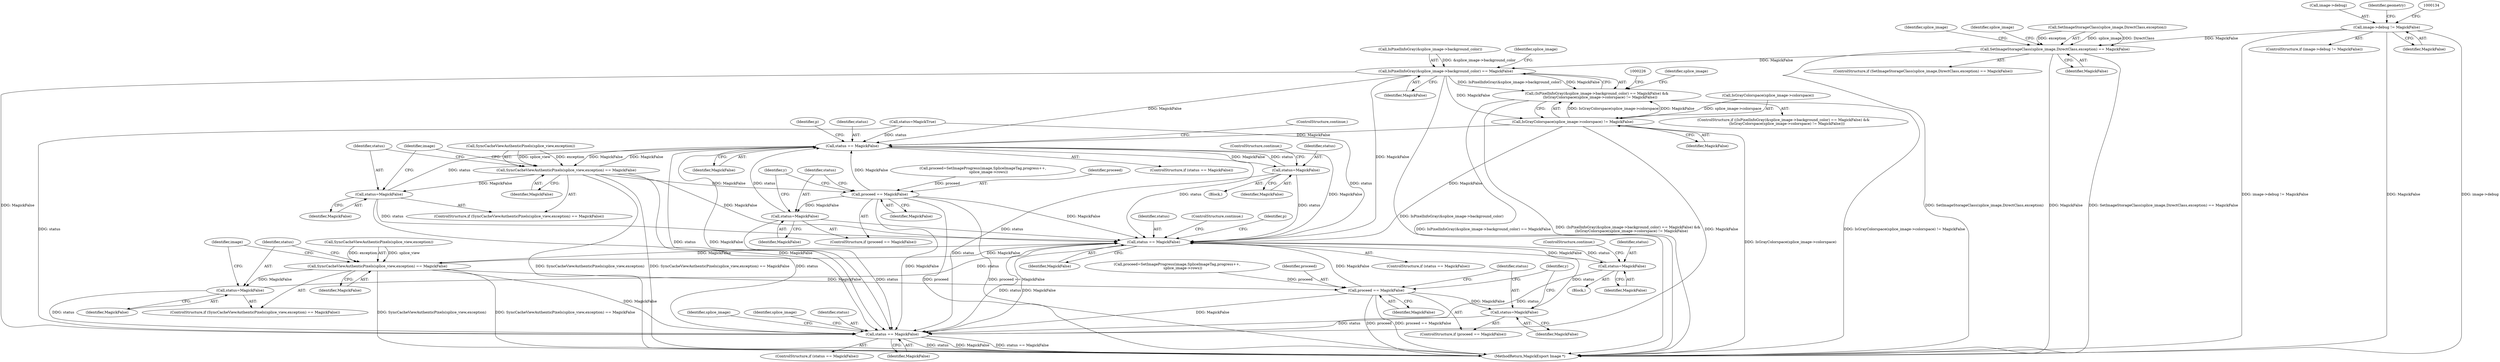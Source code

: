 digraph "0_ImageMagick_7b1cf5784b5bcd85aa9293ecf56769f68c037231@pointer" {
"1000128" [label="(Call,image->debug != MagickFalse)"];
"1000195" [label="(Call,SetImageStorageClass(splice_image,DirectClass,exception) == MagickFalse)"];
"1000212" [label="(Call,IsPixelInfoGray(&splice_image->background_color) == MagickFalse)"];
"1000211" [label="(Call,(IsPixelInfoGray(&splice_image->background_color) == MagickFalse) &&\n      (IsGrayColorspace(splice_image->colorspace) != MagickFalse))"];
"1000219" [label="(Call,IsGrayColorspace(splice_image->colorspace) != MagickFalse)"];
"1000443" [label="(Call,status == MagickFalse)"];
"1000482" [label="(Call,status=MagickFalse)"];
"1000787" [label="(Call,status == MagickFalse)"];
"1000845" [label="(Call,status=MagickFalse)"];
"1001133" [label="(Call,status == MagickFalse)"];
"1001089" [label="(Call,SyncCacheViewAuthenticPixels(splice_view,exception) == MagickFalse)"];
"1001094" [label="(Call,status=MagickFalse)"];
"1001118" [label="(Call,proceed == MagickFalse)"];
"1001121" [label="(Call,status=MagickFalse)"];
"1000726" [label="(Call,SyncCacheViewAuthenticPixels(splice_view,exception) == MagickFalse)"];
"1000731" [label="(Call,status=MagickFalse)"];
"1000755" [label="(Call,proceed == MagickFalse)"];
"1000758" [label="(Call,status=MagickFalse)"];
"1001142" [label="(MethodReturn,MagickExport Image *)"];
"1000219" [label="(Call,IsGrayColorspace(splice_image->colorspace) != MagickFalse)"];
"1000481" [label="(Block,)"];
"1000129" [label="(Call,image->debug)"];
"1000211" [label="(Call,(IsPixelInfoGray(&splice_image->background_color) == MagickFalse) &&\n      (IsGrayColorspace(splice_image->colorspace) != MagickFalse))"];
"1000744" [label="(Call,proceed=SetImageProgress(image,SpliceImageTag,progress++,\n          splice_image->rows))"];
"1000484" [label="(Identifier,MagickFalse)"];
"1000216" [label="(Identifier,splice_image)"];
"1001088" [label="(ControlStructure,if (SyncCacheViewAuthenticPixels(splice_view,exception) == MagickFalse))"];
"1000756" [label="(Identifier,proceed)"];
"1000132" [label="(Identifier,MagickFalse)"];
"1001123" [label="(Identifier,MagickFalse)"];
"1000224" [label="(Identifier,MagickFalse)"];
"1000210" [label="(ControlStructure,if ((IsPixelInfoGray(&splice_image->background_color) == MagickFalse) &&\n      (IsGrayColorspace(splice_image->colorspace) != MagickFalse)))"];
"1000448" [label="(Identifier,p)"];
"1000758" [label="(Call,status=MagickFalse)"];
"1000757" [label="(Identifier,MagickFalse)"];
"1000128" [label="(Call,image->debug != MagickFalse)"];
"1000755" [label="(Call,proceed == MagickFalse)"];
"1000485" [label="(ControlStructure,continue;)"];
"1000786" [label="(ControlStructure,if (status == MagickFalse))"];
"1000444" [label="(Identifier,status)"];
"1000483" [label="(Identifier,status)"];
"1000787" [label="(Call,status == MagickFalse)"];
"1001117" [label="(ControlStructure,if (proceed == MagickFalse))"];
"1000195" [label="(Call,SetImageStorageClass(splice_image,DirectClass,exception) == MagickFalse)"];
"1000732" [label="(Identifier,status)"];
"1000788" [label="(Identifier,status)"];
"1000725" [label="(ControlStructure,if (SyncCacheViewAuthenticPixels(splice_view,exception) == MagickFalse))"];
"1000781" [label="(Identifier,y)"];
"1000790" [label="(ControlStructure,continue;)"];
"1000731" [label="(Call,status=MagickFalse)"];
"1001137" [label="(Identifier,splice_image)"];
"1001119" [label="(Identifier,proceed)"];
"1001107" [label="(Call,proceed=SetImageProgress(image,SpliceImageTag,progress++,\n          splice_image->rows))"];
"1000760" [label="(Identifier,MagickFalse)"];
"1000212" [label="(Call,IsPixelInfoGray(&splice_image->background_color) == MagickFalse)"];
"1000847" [label="(Identifier,MagickFalse)"];
"1000754" [label="(ControlStructure,if (proceed == MagickFalse))"];
"1000727" [label="(Call,SyncCacheViewAuthenticPixels(splice_view,exception))"];
"1000737" [label="(Identifier,image)"];
"1001095" [label="(Identifier,status)"];
"1000726" [label="(Call,SyncCacheViewAuthenticPixels(splice_view,exception) == MagickFalse)"];
"1000445" [label="(Identifier,MagickFalse)"];
"1000194" [label="(ControlStructure,if (SetImageStorageClass(splice_image,DirectClass,exception) == MagickFalse))"];
"1001135" [label="(Identifier,MagickFalse)"];
"1001141" [label="(Identifier,splice_image)"];
"1000759" [label="(Identifier,status)"];
"1001133" [label="(Call,status == MagickFalse)"];
"1000144" [label="(Identifier,geometry)"];
"1001090" [label="(Call,SyncCacheViewAuthenticPixels(splice_view,exception))"];
"1000446" [label="(ControlStructure,continue;)"];
"1001096" [label="(Identifier,MagickFalse)"];
"1001121" [label="(Call,status=MagickFalse)"];
"1000222" [label="(Identifier,splice_image)"];
"1001120" [label="(Identifier,MagickFalse)"];
"1000127" [label="(ControlStructure,if (image->debug != MagickFalse))"];
"1000792" [label="(Identifier,p)"];
"1000848" [label="(ControlStructure,continue;)"];
"1000733" [label="(Identifier,MagickFalse)"];
"1001134" [label="(Identifier,status)"];
"1000409" [label="(Call,status=MagickTrue)"];
"1000846" [label="(Identifier,status)"];
"1001089" [label="(Call,SyncCacheViewAuthenticPixels(splice_view,exception) == MagickFalse)"];
"1000443" [label="(Call,status == MagickFalse)"];
"1000218" [label="(Identifier,MagickFalse)"];
"1001093" [label="(Identifier,MagickFalse)"];
"1000213" [label="(Call,IsPixelInfoGray(&splice_image->background_color))"];
"1000200" [label="(Identifier,MagickFalse)"];
"1000482" [label="(Call,status=MagickFalse)"];
"1000789" [label="(Identifier,MagickFalse)"];
"1001132" [label="(ControlStructure,if (status == MagickFalse))"];
"1001094" [label="(Call,status=MagickFalse)"];
"1000203" [label="(Identifier,splice_image)"];
"1000845" [label="(Call,status=MagickFalse)"];
"1000437" [label="(Identifier,y)"];
"1001100" [label="(Identifier,image)"];
"1000730" [label="(Identifier,MagickFalse)"];
"1001122" [label="(Identifier,status)"];
"1000220" [label="(Call,IsGrayColorspace(splice_image->colorspace))"];
"1001118" [label="(Call,proceed == MagickFalse)"];
"1000442" [label="(ControlStructure,if (status == MagickFalse))"];
"1000236" [label="(Identifier,splice_image)"];
"1000844" [label="(Block,)"];
"1000196" [label="(Call,SetImageStorageClass(splice_image,DirectClass,exception))"];
"1000128" -> "1000127"  [label="AST: "];
"1000128" -> "1000132"  [label="CFG: "];
"1000129" -> "1000128"  [label="AST: "];
"1000132" -> "1000128"  [label="AST: "];
"1000134" -> "1000128"  [label="CFG: "];
"1000144" -> "1000128"  [label="CFG: "];
"1000128" -> "1001142"  [label="DDG: MagickFalse"];
"1000128" -> "1001142"  [label="DDG: image->debug"];
"1000128" -> "1001142"  [label="DDG: image->debug != MagickFalse"];
"1000128" -> "1000195"  [label="DDG: MagickFalse"];
"1000195" -> "1000194"  [label="AST: "];
"1000195" -> "1000200"  [label="CFG: "];
"1000196" -> "1000195"  [label="AST: "];
"1000200" -> "1000195"  [label="AST: "];
"1000203" -> "1000195"  [label="CFG: "];
"1000216" -> "1000195"  [label="CFG: "];
"1000195" -> "1001142"  [label="DDG: MagickFalse"];
"1000195" -> "1001142"  [label="DDG: SetImageStorageClass(splice_image,DirectClass,exception) == MagickFalse"];
"1000195" -> "1001142"  [label="DDG: SetImageStorageClass(splice_image,DirectClass,exception)"];
"1000196" -> "1000195"  [label="DDG: splice_image"];
"1000196" -> "1000195"  [label="DDG: DirectClass"];
"1000196" -> "1000195"  [label="DDG: exception"];
"1000195" -> "1000212"  [label="DDG: MagickFalse"];
"1000212" -> "1000211"  [label="AST: "];
"1000212" -> "1000218"  [label="CFG: "];
"1000213" -> "1000212"  [label="AST: "];
"1000218" -> "1000212"  [label="AST: "];
"1000222" -> "1000212"  [label="CFG: "];
"1000211" -> "1000212"  [label="CFG: "];
"1000212" -> "1001142"  [label="DDG: IsPixelInfoGray(&splice_image->background_color)"];
"1000212" -> "1000211"  [label="DDG: IsPixelInfoGray(&splice_image->background_color)"];
"1000212" -> "1000211"  [label="DDG: MagickFalse"];
"1000213" -> "1000212"  [label="DDG: &splice_image->background_color"];
"1000212" -> "1000219"  [label="DDG: MagickFalse"];
"1000212" -> "1000443"  [label="DDG: MagickFalse"];
"1000212" -> "1000787"  [label="DDG: MagickFalse"];
"1000212" -> "1001133"  [label="DDG: MagickFalse"];
"1000211" -> "1000210"  [label="AST: "];
"1000211" -> "1000219"  [label="CFG: "];
"1000219" -> "1000211"  [label="AST: "];
"1000226" -> "1000211"  [label="CFG: "];
"1000236" -> "1000211"  [label="CFG: "];
"1000211" -> "1001142"  [label="DDG: IsGrayColorspace(splice_image->colorspace) != MagickFalse"];
"1000211" -> "1001142"  [label="DDG: IsPixelInfoGray(&splice_image->background_color) == MagickFalse"];
"1000211" -> "1001142"  [label="DDG: (IsPixelInfoGray(&splice_image->background_color) == MagickFalse) &&\n      (IsGrayColorspace(splice_image->colorspace) != MagickFalse)"];
"1000219" -> "1000211"  [label="DDG: IsGrayColorspace(splice_image->colorspace)"];
"1000219" -> "1000211"  [label="DDG: MagickFalse"];
"1000219" -> "1000224"  [label="CFG: "];
"1000220" -> "1000219"  [label="AST: "];
"1000224" -> "1000219"  [label="AST: "];
"1000219" -> "1001142"  [label="DDG: IsGrayColorspace(splice_image->colorspace)"];
"1000220" -> "1000219"  [label="DDG: splice_image->colorspace"];
"1000219" -> "1000443"  [label="DDG: MagickFalse"];
"1000219" -> "1000787"  [label="DDG: MagickFalse"];
"1000219" -> "1001133"  [label="DDG: MagickFalse"];
"1000443" -> "1000442"  [label="AST: "];
"1000443" -> "1000445"  [label="CFG: "];
"1000444" -> "1000443"  [label="AST: "];
"1000445" -> "1000443"  [label="AST: "];
"1000446" -> "1000443"  [label="CFG: "];
"1000448" -> "1000443"  [label="CFG: "];
"1000482" -> "1000443"  [label="DDG: status"];
"1000758" -> "1000443"  [label="DDG: status"];
"1000409" -> "1000443"  [label="DDG: status"];
"1000731" -> "1000443"  [label="DDG: status"];
"1000726" -> "1000443"  [label="DDG: MagickFalse"];
"1000755" -> "1000443"  [label="DDG: MagickFalse"];
"1000443" -> "1000482"  [label="DDG: MagickFalse"];
"1000443" -> "1000726"  [label="DDG: MagickFalse"];
"1000443" -> "1000787"  [label="DDG: status"];
"1000443" -> "1000787"  [label="DDG: MagickFalse"];
"1000443" -> "1001133"  [label="DDG: status"];
"1000443" -> "1001133"  [label="DDG: MagickFalse"];
"1000482" -> "1000481"  [label="AST: "];
"1000482" -> "1000484"  [label="CFG: "];
"1000483" -> "1000482"  [label="AST: "];
"1000484" -> "1000482"  [label="AST: "];
"1000485" -> "1000482"  [label="CFG: "];
"1000482" -> "1000787"  [label="DDG: status"];
"1000482" -> "1001133"  [label="DDG: status"];
"1000787" -> "1000786"  [label="AST: "];
"1000787" -> "1000789"  [label="CFG: "];
"1000788" -> "1000787"  [label="AST: "];
"1000789" -> "1000787"  [label="AST: "];
"1000790" -> "1000787"  [label="CFG: "];
"1000792" -> "1000787"  [label="CFG: "];
"1001121" -> "1000787"  [label="DDG: status"];
"1000845" -> "1000787"  [label="DDG: status"];
"1000758" -> "1000787"  [label="DDG: status"];
"1000409" -> "1000787"  [label="DDG: status"];
"1000731" -> "1000787"  [label="DDG: status"];
"1001094" -> "1000787"  [label="DDG: status"];
"1001089" -> "1000787"  [label="DDG: MagickFalse"];
"1001118" -> "1000787"  [label="DDG: MagickFalse"];
"1000726" -> "1000787"  [label="DDG: MagickFalse"];
"1000755" -> "1000787"  [label="DDG: MagickFalse"];
"1000787" -> "1000845"  [label="DDG: MagickFalse"];
"1000787" -> "1001089"  [label="DDG: MagickFalse"];
"1000787" -> "1001133"  [label="DDG: status"];
"1000787" -> "1001133"  [label="DDG: MagickFalse"];
"1000845" -> "1000844"  [label="AST: "];
"1000845" -> "1000847"  [label="CFG: "];
"1000846" -> "1000845"  [label="AST: "];
"1000847" -> "1000845"  [label="AST: "];
"1000848" -> "1000845"  [label="CFG: "];
"1000845" -> "1001133"  [label="DDG: status"];
"1001133" -> "1001132"  [label="AST: "];
"1001133" -> "1001135"  [label="CFG: "];
"1001134" -> "1001133"  [label="AST: "];
"1001135" -> "1001133"  [label="AST: "];
"1001137" -> "1001133"  [label="CFG: "];
"1001141" -> "1001133"  [label="CFG: "];
"1001133" -> "1001142"  [label="DDG: status"];
"1001133" -> "1001142"  [label="DDG: MagickFalse"];
"1001133" -> "1001142"  [label="DDG: status == MagickFalse"];
"1001121" -> "1001133"  [label="DDG: status"];
"1000758" -> "1001133"  [label="DDG: status"];
"1000409" -> "1001133"  [label="DDG: status"];
"1000731" -> "1001133"  [label="DDG: status"];
"1001094" -> "1001133"  [label="DDG: status"];
"1001089" -> "1001133"  [label="DDG: MagickFalse"];
"1001118" -> "1001133"  [label="DDG: MagickFalse"];
"1000726" -> "1001133"  [label="DDG: MagickFalse"];
"1000755" -> "1001133"  [label="DDG: MagickFalse"];
"1001089" -> "1001088"  [label="AST: "];
"1001089" -> "1001093"  [label="CFG: "];
"1001090" -> "1001089"  [label="AST: "];
"1001093" -> "1001089"  [label="AST: "];
"1001095" -> "1001089"  [label="CFG: "];
"1001100" -> "1001089"  [label="CFG: "];
"1001089" -> "1001142"  [label="DDG: SyncCacheViewAuthenticPixels(splice_view,exception) == MagickFalse"];
"1001089" -> "1001142"  [label="DDG: SyncCacheViewAuthenticPixels(splice_view,exception)"];
"1001090" -> "1001089"  [label="DDG: splice_view"];
"1001090" -> "1001089"  [label="DDG: exception"];
"1001089" -> "1001094"  [label="DDG: MagickFalse"];
"1001089" -> "1001118"  [label="DDG: MagickFalse"];
"1001094" -> "1001088"  [label="AST: "];
"1001094" -> "1001096"  [label="CFG: "];
"1001095" -> "1001094"  [label="AST: "];
"1001096" -> "1001094"  [label="AST: "];
"1001100" -> "1001094"  [label="CFG: "];
"1001118" -> "1001117"  [label="AST: "];
"1001118" -> "1001120"  [label="CFG: "];
"1001119" -> "1001118"  [label="AST: "];
"1001120" -> "1001118"  [label="AST: "];
"1001122" -> "1001118"  [label="CFG: "];
"1000781" -> "1001118"  [label="CFG: "];
"1001118" -> "1001142"  [label="DDG: proceed"];
"1001118" -> "1001142"  [label="DDG: proceed == MagickFalse"];
"1001107" -> "1001118"  [label="DDG: proceed"];
"1001118" -> "1001121"  [label="DDG: MagickFalse"];
"1001121" -> "1001117"  [label="AST: "];
"1001121" -> "1001123"  [label="CFG: "];
"1001122" -> "1001121"  [label="AST: "];
"1001123" -> "1001121"  [label="AST: "];
"1000781" -> "1001121"  [label="CFG: "];
"1000726" -> "1000725"  [label="AST: "];
"1000726" -> "1000730"  [label="CFG: "];
"1000727" -> "1000726"  [label="AST: "];
"1000730" -> "1000726"  [label="AST: "];
"1000732" -> "1000726"  [label="CFG: "];
"1000737" -> "1000726"  [label="CFG: "];
"1000726" -> "1001142"  [label="DDG: SyncCacheViewAuthenticPixels(splice_view,exception)"];
"1000726" -> "1001142"  [label="DDG: SyncCacheViewAuthenticPixels(splice_view,exception) == MagickFalse"];
"1000727" -> "1000726"  [label="DDG: splice_view"];
"1000727" -> "1000726"  [label="DDG: exception"];
"1000726" -> "1000731"  [label="DDG: MagickFalse"];
"1000726" -> "1000755"  [label="DDG: MagickFalse"];
"1000731" -> "1000725"  [label="AST: "];
"1000731" -> "1000733"  [label="CFG: "];
"1000732" -> "1000731"  [label="AST: "];
"1000733" -> "1000731"  [label="AST: "];
"1000737" -> "1000731"  [label="CFG: "];
"1000755" -> "1000754"  [label="AST: "];
"1000755" -> "1000757"  [label="CFG: "];
"1000756" -> "1000755"  [label="AST: "];
"1000757" -> "1000755"  [label="AST: "];
"1000759" -> "1000755"  [label="CFG: "];
"1000437" -> "1000755"  [label="CFG: "];
"1000755" -> "1001142"  [label="DDG: proceed == MagickFalse"];
"1000755" -> "1001142"  [label="DDG: proceed"];
"1000744" -> "1000755"  [label="DDG: proceed"];
"1000755" -> "1000758"  [label="DDG: MagickFalse"];
"1000758" -> "1000754"  [label="AST: "];
"1000758" -> "1000760"  [label="CFG: "];
"1000759" -> "1000758"  [label="AST: "];
"1000760" -> "1000758"  [label="AST: "];
"1000437" -> "1000758"  [label="CFG: "];
}
